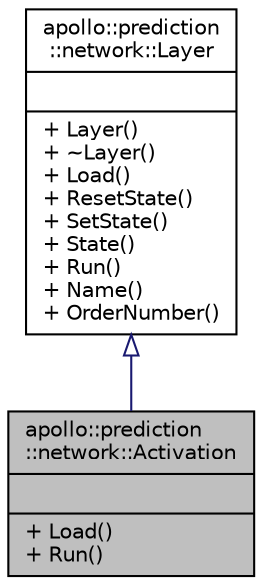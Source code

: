 digraph "apollo::prediction::network::Activation"
{
  edge [fontname="Helvetica",fontsize="10",labelfontname="Helvetica",labelfontsize="10"];
  node [fontname="Helvetica",fontsize="10",shape=record];
  Node1 [label="{apollo::prediction\l::network::Activation\n||+ Load()\l+ Run()\l}",height=0.2,width=0.4,color="black", fillcolor="grey75", style="filled" fontcolor="black"];
  Node2 -> Node1 [dir="back",color="midnightblue",fontsize="10",style="solid",arrowtail="onormal",fontname="Helvetica"];
  Node2 [label="{apollo::prediction\l::network::Layer\n||+ Layer()\l+ ~Layer()\l+ Load()\l+ ResetState()\l+ SetState()\l+ State()\l+ Run()\l+ Name()\l+ OrderNumber()\l}",height=0.2,width=0.4,color="black", fillcolor="white", style="filled",URL="$classapollo_1_1prediction_1_1network_1_1Layer.html",tooltip="Layer is a base class for specific network layers It contains a pure virtual function Run which must ..."];
}
